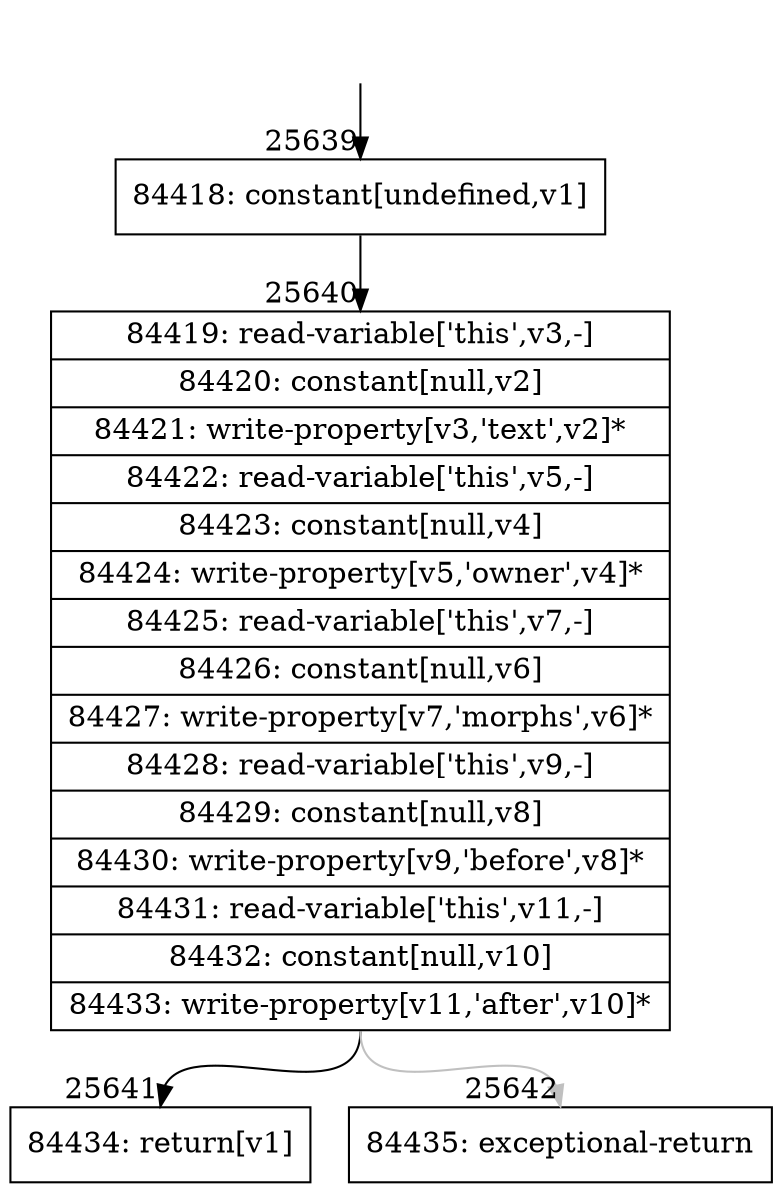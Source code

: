 digraph {
rankdir="TD"
BB_entry2248[shape=none,label=""];
BB_entry2248 -> BB25639 [tailport=s, headport=n, headlabel="    25639"]
BB25639 [shape=record label="{84418: constant[undefined,v1]}" ] 
BB25639 -> BB25640 [tailport=s, headport=n, headlabel="      25640"]
BB25640 [shape=record label="{84419: read-variable['this',v3,-]|84420: constant[null,v2]|84421: write-property[v3,'text',v2]*|84422: read-variable['this',v5,-]|84423: constant[null,v4]|84424: write-property[v5,'owner',v4]*|84425: read-variable['this',v7,-]|84426: constant[null,v6]|84427: write-property[v7,'morphs',v6]*|84428: read-variable['this',v9,-]|84429: constant[null,v8]|84430: write-property[v9,'before',v8]*|84431: read-variable['this',v11,-]|84432: constant[null,v10]|84433: write-property[v11,'after',v10]*}" ] 
BB25640 -> BB25641 [tailport=s, headport=n, headlabel="      25641"]
BB25640 -> BB25642 [tailport=s, headport=n, color=gray, headlabel="      25642"]
BB25641 [shape=record label="{84434: return[v1]}" ] 
BB25642 [shape=record label="{84435: exceptional-return}" ] 
//#$~ 47223
}
